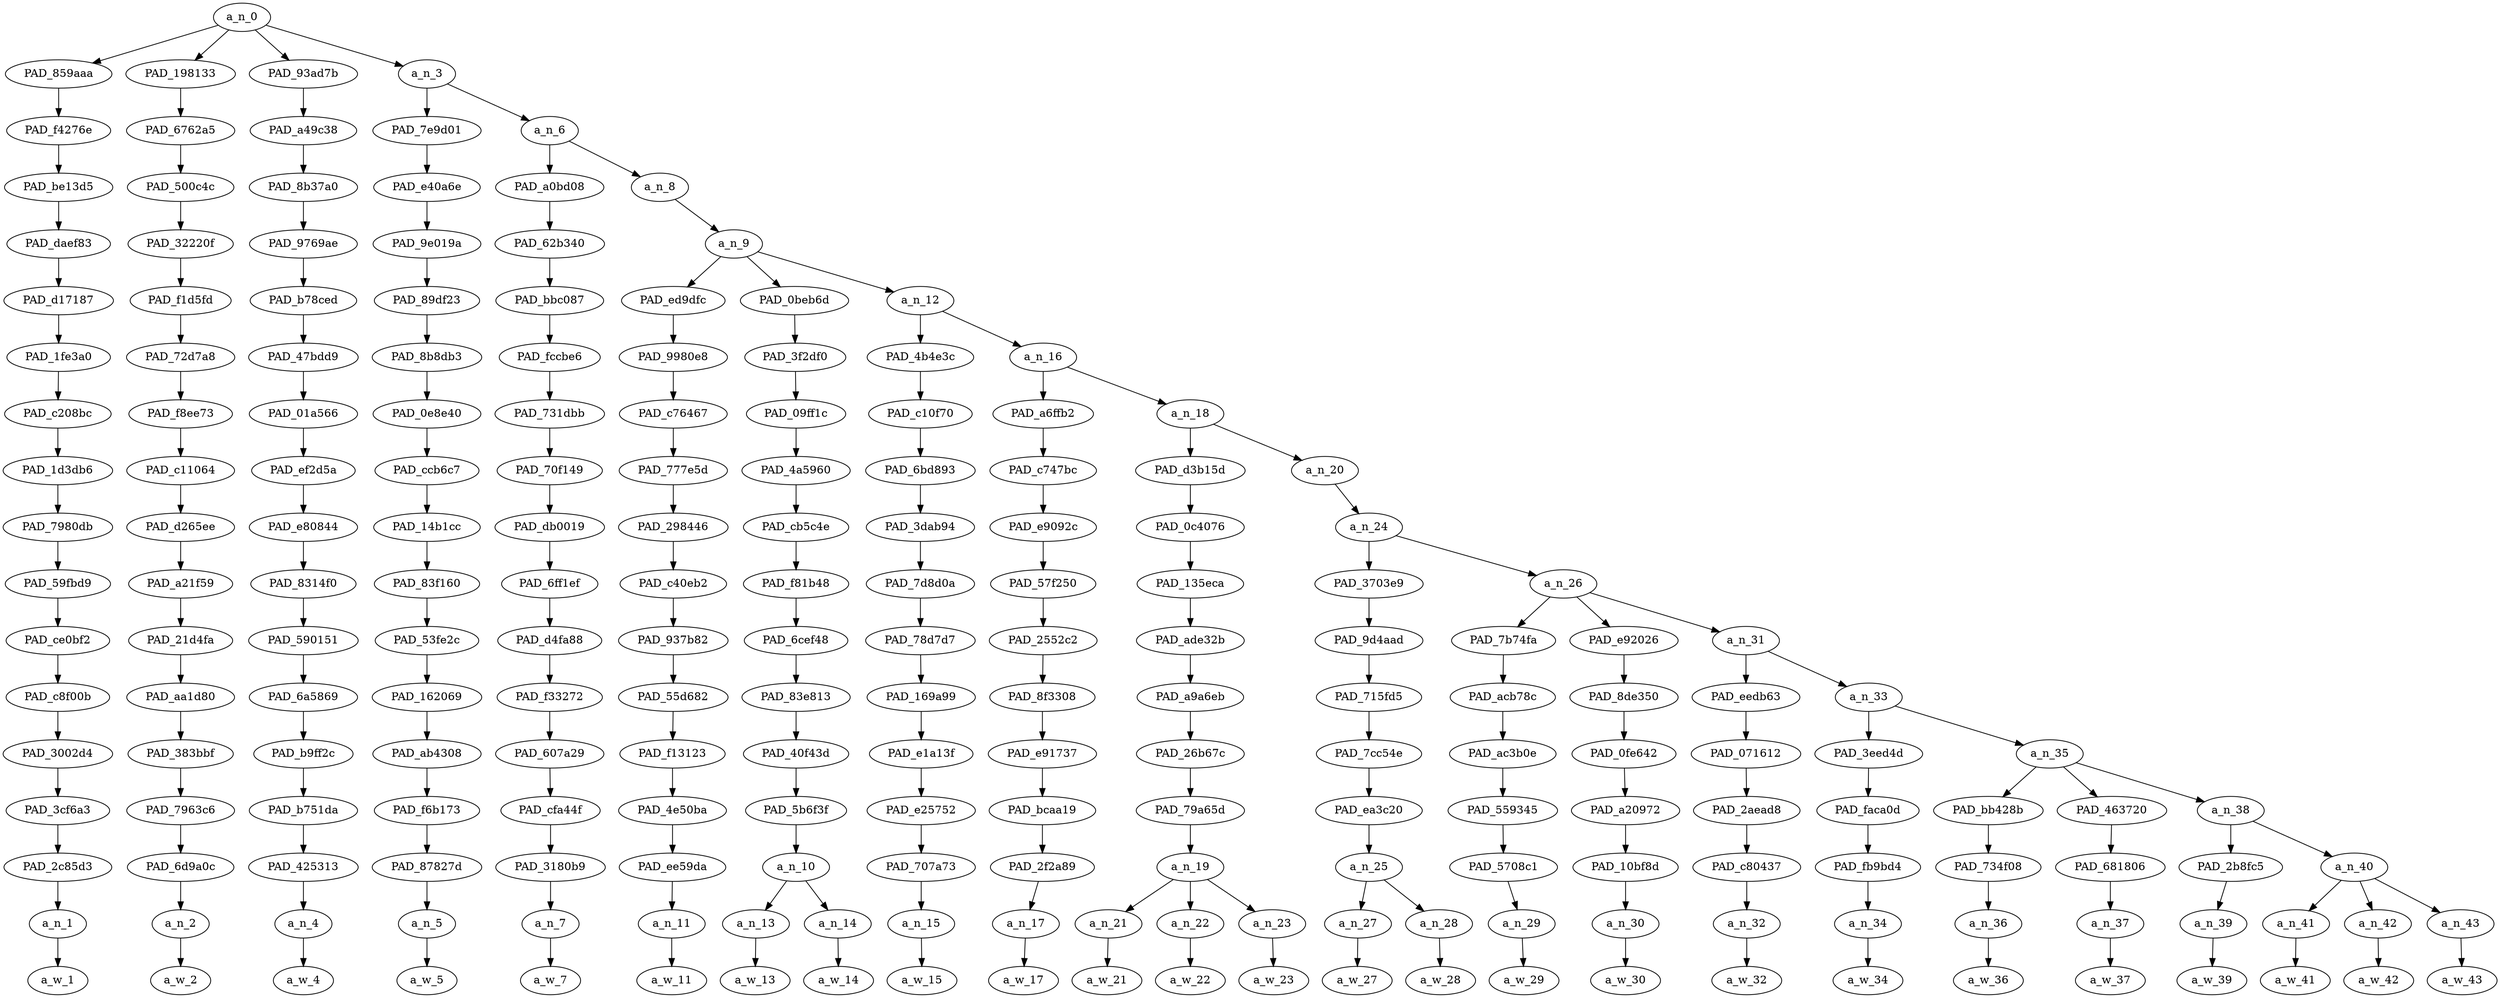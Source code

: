 strict digraph "" {
	a_n_0	[div_dir=1,
		index=0,
		level=17,
		pos="7.083152488425926,17!",
		text_span="[0, 1, 2, 3, 4, 5, 6, 7, 8, 9, 10, 11, 12, 13, 14, 15, 16, 17, 18, 19, 20, 21, 22, 23, 24]",
		value=1.00000001];
	PAD_859aaa	[div_dir=-1,
		index=0,
		level=16,
		pos="0.0,16!",
		text_span="[0]",
		value=0.03653503];
	a_n_0 -> PAD_859aaa;
	PAD_198133	[div_dir=1,
		index=1,
		level=16,
		pos="1.0,16!",
		text_span="[1]",
		value=0.02756953];
	a_n_0 -> PAD_198133;
	PAD_93ad7b	[div_dir=-1,
		index=3,
		level=16,
		pos="24.0,16!",
		text_span="[24]",
		value=0.02380197];
	a_n_0 -> PAD_93ad7b;
	a_n_3	[div_dir=1,
		index=2,
		level=16,
		pos="3.3326099537037033,16!",
		text_span="[2, 3, 4, 5, 6, 7, 8, 9, 10, 11, 12, 13, 14, 15, 16, 17, 18, 19, 20, 21, 22, 23]",
		value=0.91185292];
	a_n_0 -> a_n_3;
	PAD_f4276e	[div_dir=-1,
		index=0,
		level=15,
		pos="0.0,15!",
		text_span="[0]",
		value=0.03653503];
	PAD_859aaa -> PAD_f4276e;
	PAD_be13d5	[div_dir=-1,
		index=0,
		level=14,
		pos="0.0,14!",
		text_span="[0]",
		value=0.03653503];
	PAD_f4276e -> PAD_be13d5;
	PAD_daef83	[div_dir=-1,
		index=0,
		level=13,
		pos="0.0,13!",
		text_span="[0]",
		value=0.03653503];
	PAD_be13d5 -> PAD_daef83;
	PAD_d17187	[div_dir=-1,
		index=0,
		level=12,
		pos="0.0,12!",
		text_span="[0]",
		value=0.03653503];
	PAD_daef83 -> PAD_d17187;
	PAD_1fe3a0	[div_dir=-1,
		index=0,
		level=11,
		pos="0.0,11!",
		text_span="[0]",
		value=0.03653503];
	PAD_d17187 -> PAD_1fe3a0;
	PAD_c208bc	[div_dir=-1,
		index=0,
		level=10,
		pos="0.0,10!",
		text_span="[0]",
		value=0.03653503];
	PAD_1fe3a0 -> PAD_c208bc;
	PAD_1d3db6	[div_dir=-1,
		index=0,
		level=9,
		pos="0.0,9!",
		text_span="[0]",
		value=0.03653503];
	PAD_c208bc -> PAD_1d3db6;
	PAD_7980db	[div_dir=-1,
		index=0,
		level=8,
		pos="0.0,8!",
		text_span="[0]",
		value=0.03653503];
	PAD_1d3db6 -> PAD_7980db;
	PAD_59fbd9	[div_dir=-1,
		index=0,
		level=7,
		pos="0.0,7!",
		text_span="[0]",
		value=0.03653503];
	PAD_7980db -> PAD_59fbd9;
	PAD_ce0bf2	[div_dir=-1,
		index=0,
		level=6,
		pos="0.0,6!",
		text_span="[0]",
		value=0.03653503];
	PAD_59fbd9 -> PAD_ce0bf2;
	PAD_c8f00b	[div_dir=-1,
		index=0,
		level=5,
		pos="0.0,5!",
		text_span="[0]",
		value=0.03653503];
	PAD_ce0bf2 -> PAD_c8f00b;
	PAD_3002d4	[div_dir=-1,
		index=0,
		level=4,
		pos="0.0,4!",
		text_span="[0]",
		value=0.03653503];
	PAD_c8f00b -> PAD_3002d4;
	PAD_3cf6a3	[div_dir=-1,
		index=0,
		level=3,
		pos="0.0,3!",
		text_span="[0]",
		value=0.03653503];
	PAD_3002d4 -> PAD_3cf6a3;
	PAD_2c85d3	[div_dir=-1,
		index=0,
		level=2,
		pos="0.0,2!",
		text_span="[0]",
		value=0.03653503];
	PAD_3cf6a3 -> PAD_2c85d3;
	a_n_1	[div_dir=-1,
		index=0,
		level=1,
		pos="0.0,1!",
		text_span="[0]",
		value=0.03653503];
	PAD_2c85d3 -> a_n_1;
	a_w_1	[div_dir=0,
		index=0,
		level=0,
		pos="0,0!",
		text_span="[0]",
		value=bi];
	a_n_1 -> a_w_1;
	PAD_6762a5	[div_dir=1,
		index=1,
		level=15,
		pos="1.0,15!",
		text_span="[1]",
		value=0.02756953];
	PAD_198133 -> PAD_6762a5;
	PAD_500c4c	[div_dir=1,
		index=1,
		level=14,
		pos="1.0,14!",
		text_span="[1]",
		value=0.02756953];
	PAD_6762a5 -> PAD_500c4c;
	PAD_32220f	[div_dir=1,
		index=1,
		level=13,
		pos="1.0,13!",
		text_span="[1]",
		value=0.02756953];
	PAD_500c4c -> PAD_32220f;
	PAD_f1d5fd	[div_dir=1,
		index=1,
		level=12,
		pos="1.0,12!",
		text_span="[1]",
		value=0.02756953];
	PAD_32220f -> PAD_f1d5fd;
	PAD_72d7a8	[div_dir=1,
		index=1,
		level=11,
		pos="1.0,11!",
		text_span="[1]",
		value=0.02756953];
	PAD_f1d5fd -> PAD_72d7a8;
	PAD_f8ee73	[div_dir=1,
		index=1,
		level=10,
		pos="1.0,10!",
		text_span="[1]",
		value=0.02756953];
	PAD_72d7a8 -> PAD_f8ee73;
	PAD_c11064	[div_dir=1,
		index=1,
		level=9,
		pos="1.0,9!",
		text_span="[1]",
		value=0.02756953];
	PAD_f8ee73 -> PAD_c11064;
	PAD_d265ee	[div_dir=1,
		index=1,
		level=8,
		pos="1.0,8!",
		text_span="[1]",
		value=0.02756953];
	PAD_c11064 -> PAD_d265ee;
	PAD_a21f59	[div_dir=1,
		index=1,
		level=7,
		pos="1.0,7!",
		text_span="[1]",
		value=0.02756953];
	PAD_d265ee -> PAD_a21f59;
	PAD_21d4fa	[div_dir=1,
		index=1,
		level=6,
		pos="1.0,6!",
		text_span="[1]",
		value=0.02756953];
	PAD_a21f59 -> PAD_21d4fa;
	PAD_aa1d80	[div_dir=1,
		index=1,
		level=5,
		pos="1.0,5!",
		text_span="[1]",
		value=0.02756953];
	PAD_21d4fa -> PAD_aa1d80;
	PAD_383bbf	[div_dir=1,
		index=1,
		level=4,
		pos="1.0,4!",
		text_span="[1]",
		value=0.02756953];
	PAD_aa1d80 -> PAD_383bbf;
	PAD_7963c6	[div_dir=1,
		index=1,
		level=3,
		pos="1.0,3!",
		text_span="[1]",
		value=0.02756953];
	PAD_383bbf -> PAD_7963c6;
	PAD_6d9a0c	[div_dir=1,
		index=1,
		level=2,
		pos="1.0,2!",
		text_span="[1]",
		value=0.02756953];
	PAD_7963c6 -> PAD_6d9a0c;
	a_n_2	[div_dir=1,
		index=1,
		level=1,
		pos="1.0,1!",
		text_span="[1]",
		value=0.02756953];
	PAD_6d9a0c -> a_n_2;
	a_w_2	[div_dir=0,
		index=1,
		level=0,
		pos="1,0!",
		text_span="[1]",
		value=i];
	a_n_2 -> a_w_2;
	PAD_a49c38	[div_dir=-1,
		index=4,
		level=15,
		pos="24.0,15!",
		text_span="[24]",
		value=0.02380197];
	PAD_93ad7b -> PAD_a49c38;
	PAD_8b37a0	[div_dir=-1,
		index=5,
		level=14,
		pos="24.0,14!",
		text_span="[24]",
		value=0.02380197];
	PAD_a49c38 -> PAD_8b37a0;
	PAD_9769ae	[div_dir=-1,
		index=5,
		level=13,
		pos="24.0,13!",
		text_span="[24]",
		value=0.02380197];
	PAD_8b37a0 -> PAD_9769ae;
	PAD_b78ced	[div_dir=-1,
		index=7,
		level=12,
		pos="24.0,12!",
		text_span="[24]",
		value=0.02380197];
	PAD_9769ae -> PAD_b78ced;
	PAD_47bdd9	[div_dir=-1,
		index=8,
		level=11,
		pos="24.0,11!",
		text_span="[24]",
		value=0.02380197];
	PAD_b78ced -> PAD_47bdd9;
	PAD_01a566	[div_dir=-1,
		index=9,
		level=10,
		pos="24.0,10!",
		text_span="[24]",
		value=0.02380197];
	PAD_47bdd9 -> PAD_01a566;
	PAD_ef2d5a	[div_dir=-1,
		index=10,
		level=9,
		pos="24.0,9!",
		text_span="[24]",
		value=0.02380197];
	PAD_01a566 -> PAD_ef2d5a;
	PAD_e80844	[div_dir=-1,
		index=10,
		level=8,
		pos="24.0,8!",
		text_span="[24]",
		value=0.02380197];
	PAD_ef2d5a -> PAD_e80844;
	PAD_8314f0	[div_dir=-1,
		index=11,
		level=7,
		pos="24.0,7!",
		text_span="[24]",
		value=0.02380197];
	PAD_e80844 -> PAD_8314f0;
	PAD_590151	[div_dir=-1,
		index=13,
		level=6,
		pos="24.0,6!",
		text_span="[24]",
		value=0.02380197];
	PAD_8314f0 -> PAD_590151;
	PAD_6a5869	[div_dir=-1,
		index=14,
		level=5,
		pos="24.0,5!",
		text_span="[24]",
		value=0.02380197];
	PAD_590151 -> PAD_6a5869;
	PAD_b9ff2c	[div_dir=-1,
		index=15,
		level=4,
		pos="24.0,4!",
		text_span="[24]",
		value=0.02380197];
	PAD_6a5869 -> PAD_b9ff2c;
	PAD_b751da	[div_dir=-1,
		index=17,
		level=3,
		pos="24.0,3!",
		text_span="[24]",
		value=0.02380197];
	PAD_b9ff2c -> PAD_b751da;
	PAD_425313	[div_dir=-1,
		index=18,
		level=2,
		pos="24.0,2!",
		text_span="[24]",
		value=0.02380197];
	PAD_b751da -> PAD_425313;
	a_n_4	[div_dir=-1,
		index=24,
		level=1,
		pos="24.0,1!",
		text_span="[24]",
		value=0.02380197];
	PAD_425313 -> a_n_4;
	a_w_4	[div_dir=0,
		index=24,
		level=0,
		pos="24,0!",
		text_span="[24]",
		value=🤣2];
	a_n_4 -> a_w_4;
	PAD_7e9d01	[div_dir=-1,
		index=2,
		level=15,
		pos="2.0,15!",
		text_span="[2]",
		value=0.03055027];
	a_n_3 -> PAD_7e9d01;
	a_n_6	[div_dir=1,
		index=3,
		level=15,
		pos="4.6652199074074066,15!",
		text_span="[3, 4, 5, 6, 7, 8, 9, 10, 11, 12, 13, 14, 15, 16, 17, 18, 19, 20, 21, 22, 23]",
		value=0.88104903];
	a_n_3 -> a_n_6;
	PAD_e40a6e	[div_dir=-1,
		index=2,
		level=14,
		pos="2.0,14!",
		text_span="[2]",
		value=0.03055027];
	PAD_7e9d01 -> PAD_e40a6e;
	PAD_9e019a	[div_dir=-1,
		index=2,
		level=13,
		pos="2.0,13!",
		text_span="[2]",
		value=0.03055027];
	PAD_e40a6e -> PAD_9e019a;
	PAD_89df23	[div_dir=-1,
		index=2,
		level=12,
		pos="2.0,12!",
		text_span="[2]",
		value=0.03055027];
	PAD_9e019a -> PAD_89df23;
	PAD_8b8db3	[div_dir=-1,
		index=2,
		level=11,
		pos="2.0,11!",
		text_span="[2]",
		value=0.03055027];
	PAD_89df23 -> PAD_8b8db3;
	PAD_0e8e40	[div_dir=-1,
		index=2,
		level=10,
		pos="2.0,10!",
		text_span="[2]",
		value=0.03055027];
	PAD_8b8db3 -> PAD_0e8e40;
	PAD_ccb6c7	[div_dir=-1,
		index=2,
		level=9,
		pos="2.0,9!",
		text_span="[2]",
		value=0.03055027];
	PAD_0e8e40 -> PAD_ccb6c7;
	PAD_14b1cc	[div_dir=-1,
		index=2,
		level=8,
		pos="2.0,8!",
		text_span="[2]",
		value=0.03055027];
	PAD_ccb6c7 -> PAD_14b1cc;
	PAD_83f160	[div_dir=-1,
		index=2,
		level=7,
		pos="2.0,7!",
		text_span="[2]",
		value=0.03055027];
	PAD_14b1cc -> PAD_83f160;
	PAD_53fe2c	[div_dir=-1,
		index=2,
		level=6,
		pos="2.0,6!",
		text_span="[2]",
		value=0.03055027];
	PAD_83f160 -> PAD_53fe2c;
	PAD_162069	[div_dir=-1,
		index=2,
		level=5,
		pos="2.0,5!",
		text_span="[2]",
		value=0.03055027];
	PAD_53fe2c -> PAD_162069;
	PAD_ab4308	[div_dir=-1,
		index=2,
		level=4,
		pos="2.0,4!",
		text_span="[2]",
		value=0.03055027];
	PAD_162069 -> PAD_ab4308;
	PAD_f6b173	[div_dir=-1,
		index=2,
		level=3,
		pos="2.0,3!",
		text_span="[2]",
		value=0.03055027];
	PAD_ab4308 -> PAD_f6b173;
	PAD_87827d	[div_dir=-1,
		index=2,
		level=2,
		pos="2.0,2!",
		text_span="[2]",
		value=0.03055027];
	PAD_f6b173 -> PAD_87827d;
	a_n_5	[div_dir=-1,
		index=2,
		level=1,
		pos="2.0,1!",
		text_span="[2]",
		value=0.03055027];
	PAD_87827d -> a_n_5;
	a_w_5	[div_dir=0,
		index=2,
		level=0,
		pos="2,0!",
		text_span="[2]",
		value=am];
	a_n_5 -> a_w_5;
	PAD_a0bd08	[div_dir=1,
		index=3,
		level=14,
		pos="3.0,14!",
		text_span="[3]",
		value=0.06649402];
	a_n_6 -> PAD_a0bd08;
	a_n_8	[div_dir=1,
		index=4,
		level=14,
		pos="6.330439814814814,14!",
		text_span="[4, 5, 6, 7, 8, 9, 10, 11, 12, 13, 14, 15, 16, 17, 18, 19, 20, 21, 22, 23]",
		value=0.81427231];
	a_n_6 -> a_n_8;
	PAD_62b340	[div_dir=1,
		index=3,
		level=13,
		pos="3.0,13!",
		text_span="[3]",
		value=0.06649402];
	PAD_a0bd08 -> PAD_62b340;
	PAD_bbc087	[div_dir=1,
		index=3,
		level=12,
		pos="3.0,12!",
		text_span="[3]",
		value=0.06649402];
	PAD_62b340 -> PAD_bbc087;
	PAD_fccbe6	[div_dir=1,
		index=3,
		level=11,
		pos="3.0,11!",
		text_span="[3]",
		value=0.06649402];
	PAD_bbc087 -> PAD_fccbe6;
	PAD_731dbb	[div_dir=1,
		index=3,
		level=10,
		pos="3.0,10!",
		text_span="[3]",
		value=0.06649402];
	PAD_fccbe6 -> PAD_731dbb;
	PAD_70f149	[div_dir=1,
		index=3,
		level=9,
		pos="3.0,9!",
		text_span="[3]",
		value=0.06649402];
	PAD_731dbb -> PAD_70f149;
	PAD_db0019	[div_dir=1,
		index=3,
		level=8,
		pos="3.0,8!",
		text_span="[3]",
		value=0.06649402];
	PAD_70f149 -> PAD_db0019;
	PAD_6ff1ef	[div_dir=1,
		index=3,
		level=7,
		pos="3.0,7!",
		text_span="[3]",
		value=0.06649402];
	PAD_db0019 -> PAD_6ff1ef;
	PAD_d4fa88	[div_dir=1,
		index=3,
		level=6,
		pos="3.0,6!",
		text_span="[3]",
		value=0.06649402];
	PAD_6ff1ef -> PAD_d4fa88;
	PAD_f33272	[div_dir=1,
		index=3,
		level=5,
		pos="3.0,5!",
		text_span="[3]",
		value=0.06649402];
	PAD_d4fa88 -> PAD_f33272;
	PAD_607a29	[div_dir=1,
		index=3,
		level=4,
		pos="3.0,4!",
		text_span="[3]",
		value=0.06649402];
	PAD_f33272 -> PAD_607a29;
	PAD_cfa44f	[div_dir=1,
		index=3,
		level=3,
		pos="3.0,3!",
		text_span="[3]",
		value=0.06649402];
	PAD_607a29 -> PAD_cfa44f;
	PAD_3180b9	[div_dir=1,
		index=3,
		level=2,
		pos="3.0,2!",
		text_span="[3]",
		value=0.06649402];
	PAD_cfa44f -> PAD_3180b9;
	a_n_7	[div_dir=1,
		index=3,
		level=1,
		pos="3.0,1!",
		text_span="[3]",
		value=0.06649402];
	PAD_3180b9 -> a_n_7;
	a_w_7	[div_dir=0,
		index=3,
		level=0,
		pos="3,0!",
		text_span="[3]",
		value=ded];
	a_n_7 -> a_w_7;
	a_n_9	[div_dir=1,
		index=4,
		level=13,
		pos="6.330439814814814,13!",
		text_span="[4, 5, 6, 7, 8, 9, 10, 11, 12, 13, 14, 15, 16, 17, 18, 19, 20, 21, 22, 23]",
		value=0.81398980];
	a_n_8 -> a_n_9;
	PAD_ed9dfc	[div_dir=1,
		index=5,
		level=12,
		pos="6.0,12!",
		text_span="[6]",
		value=0.03794441];
	a_n_9 -> PAD_ed9dfc;
	PAD_0beb6d	[div_dir=1,
		index=4,
		level=12,
		pos="4.5,12!",
		text_span="[4, 5]",
		value=0.26055640];
	a_n_9 -> PAD_0beb6d;
	a_n_12	[div_dir=1,
		index=6,
		level=12,
		pos="8.491319444444445,12!",
		text_span="[7, 8, 9, 10, 11, 12, 13, 14, 15, 16, 17, 18, 19, 20, 21, 22, 23]",
		value=0.51520648];
	a_n_9 -> a_n_12;
	PAD_9980e8	[div_dir=1,
		index=5,
		level=11,
		pos="6.0,11!",
		text_span="[6]",
		value=0.03794441];
	PAD_ed9dfc -> PAD_9980e8;
	PAD_c76467	[div_dir=1,
		index=5,
		level=10,
		pos="6.0,10!",
		text_span="[6]",
		value=0.03794441];
	PAD_9980e8 -> PAD_c76467;
	PAD_777e5d	[div_dir=1,
		index=5,
		level=9,
		pos="6.0,9!",
		text_span="[6]",
		value=0.03794441];
	PAD_c76467 -> PAD_777e5d;
	PAD_298446	[div_dir=1,
		index=5,
		level=8,
		pos="6.0,8!",
		text_span="[6]",
		value=0.03794441];
	PAD_777e5d -> PAD_298446;
	PAD_c40eb2	[div_dir=1,
		index=5,
		level=7,
		pos="6.0,7!",
		text_span="[6]",
		value=0.03794441];
	PAD_298446 -> PAD_c40eb2;
	PAD_937b82	[div_dir=1,
		index=5,
		level=6,
		pos="6.0,6!",
		text_span="[6]",
		value=0.03794441];
	PAD_c40eb2 -> PAD_937b82;
	PAD_55d682	[div_dir=1,
		index=5,
		level=5,
		pos="6.0,5!",
		text_span="[6]",
		value=0.03794441];
	PAD_937b82 -> PAD_55d682;
	PAD_f13123	[div_dir=1,
		index=5,
		level=4,
		pos="6.0,4!",
		text_span="[6]",
		value=0.03794441];
	PAD_55d682 -> PAD_f13123;
	PAD_4e50ba	[div_dir=1,
		index=5,
		level=3,
		pos="6.0,3!",
		text_span="[6]",
		value=0.03794441];
	PAD_f13123 -> PAD_4e50ba;
	PAD_ee59da	[div_dir=1,
		index=5,
		level=2,
		pos="6.0,2!",
		text_span="[6]",
		value=0.03794441];
	PAD_4e50ba -> PAD_ee59da;
	a_n_11	[div_dir=1,
		index=6,
		level=1,
		pos="6.0,1!",
		text_span="[6]",
		value=0.03794441];
	PAD_ee59da -> a_n_11;
	a_w_11	[div_dir=0,
		index=6,
		level=0,
		pos="6,0!",
		text_span="[6]",
		value=almost];
	a_n_11 -> a_w_11;
	PAD_3f2df0	[div_dir=1,
		index=4,
		level=11,
		pos="4.5,11!",
		text_span="[4, 5]",
		value=0.26055640];
	PAD_0beb6d -> PAD_3f2df0;
	PAD_09ff1c	[div_dir=1,
		index=4,
		level=10,
		pos="4.5,10!",
		text_span="[4, 5]",
		value=0.26055640];
	PAD_3f2df0 -> PAD_09ff1c;
	PAD_4a5960	[div_dir=1,
		index=4,
		level=9,
		pos="4.5,9!",
		text_span="[4, 5]",
		value=0.26055640];
	PAD_09ff1c -> PAD_4a5960;
	PAD_cb5c4e	[div_dir=1,
		index=4,
		level=8,
		pos="4.5,8!",
		text_span="[4, 5]",
		value=0.26055640];
	PAD_4a5960 -> PAD_cb5c4e;
	PAD_f81b48	[div_dir=1,
		index=4,
		level=7,
		pos="4.5,7!",
		text_span="[4, 5]",
		value=0.26055640];
	PAD_cb5c4e -> PAD_f81b48;
	PAD_6cef48	[div_dir=1,
		index=4,
		level=6,
		pos="4.5,6!",
		text_span="[4, 5]",
		value=0.26055640];
	PAD_f81b48 -> PAD_6cef48;
	PAD_83e813	[div_dir=1,
		index=4,
		level=5,
		pos="4.5,5!",
		text_span="[4, 5]",
		value=0.26055640];
	PAD_6cef48 -> PAD_83e813;
	PAD_40f43d	[div_dir=1,
		index=4,
		level=4,
		pos="4.5,4!",
		text_span="[4, 5]",
		value=0.26055640];
	PAD_83e813 -> PAD_40f43d;
	PAD_5b6f3f	[div_dir=1,
		index=4,
		level=3,
		pos="4.5,3!",
		text_span="[4, 5]",
		value=0.26055640];
	PAD_40f43d -> PAD_5b6f3f;
	a_n_10	[div_dir=1,
		index=4,
		level=2,
		pos="4.5,2!",
		text_span="[4, 5]",
		value=0.26055640];
	PAD_5b6f3f -> a_n_10;
	a_n_13	[div_dir=-1,
		index=4,
		level=1,
		pos="4.0,1!",
		text_span="[4]",
		value=0.04475085];
	a_n_10 -> a_n_13;
	a_n_14	[div_dir=1,
		index=5,
		level=1,
		pos="5.0,1!",
		text_span="[5]",
		value=0.21579264];
	a_n_10 -> a_n_14;
	a_w_13	[div_dir=0,
		index=4,
		level=0,
		pos="4,0!",
		text_span="[4]",
		value=this];
	a_n_13 -> a_w_13;
	a_w_14	[div_dir=0,
		index=5,
		level=0,
		pos="5,0!",
		text_span="[5]",
		value=nigga];
	a_n_14 -> a_w_14;
	PAD_4b4e3c	[div_dir=1,
		index=6,
		level=11,
		pos="7.0,11!",
		text_span="[7]",
		value=0.03041026];
	a_n_12 -> PAD_4b4e3c;
	a_n_16	[div_dir=1,
		index=7,
		level=11,
		pos="9.98263888888889,11!",
		text_span="[8, 9, 10, 11, 12, 13, 14, 15, 16, 17, 18, 19, 20, 21, 22, 23]",
		value=0.48452868];
	a_n_12 -> a_n_16;
	PAD_c10f70	[div_dir=1,
		index=6,
		level=10,
		pos="7.0,10!",
		text_span="[7]",
		value=0.03041026];
	PAD_4b4e3c -> PAD_c10f70;
	PAD_6bd893	[div_dir=1,
		index=6,
		level=9,
		pos="7.0,9!",
		text_span="[7]",
		value=0.03041026];
	PAD_c10f70 -> PAD_6bd893;
	PAD_3dab94	[div_dir=1,
		index=6,
		level=8,
		pos="7.0,8!",
		text_span="[7]",
		value=0.03041026];
	PAD_6bd893 -> PAD_3dab94;
	PAD_7d8d0a	[div_dir=1,
		index=6,
		level=7,
		pos="7.0,7!",
		text_span="[7]",
		value=0.03041026];
	PAD_3dab94 -> PAD_7d8d0a;
	PAD_78d7d7	[div_dir=1,
		index=6,
		level=6,
		pos="7.0,6!",
		text_span="[7]",
		value=0.03041026];
	PAD_7d8d0a -> PAD_78d7d7;
	PAD_169a99	[div_dir=1,
		index=6,
		level=5,
		pos="7.0,5!",
		text_span="[7]",
		value=0.03041026];
	PAD_78d7d7 -> PAD_169a99;
	PAD_e1a13f	[div_dir=1,
		index=6,
		level=4,
		pos="7.0,4!",
		text_span="[7]",
		value=0.03041026];
	PAD_169a99 -> PAD_e1a13f;
	PAD_e25752	[div_dir=1,
		index=6,
		level=3,
		pos="7.0,3!",
		text_span="[7]",
		value=0.03041026];
	PAD_e1a13f -> PAD_e25752;
	PAD_707a73	[div_dir=1,
		index=6,
		level=2,
		pos="7.0,2!",
		text_span="[7]",
		value=0.03041026];
	PAD_e25752 -> PAD_707a73;
	a_n_15	[div_dir=1,
		index=7,
		level=1,
		pos="7.0,1!",
		text_span="[7]",
		value=0.03041026];
	PAD_707a73 -> a_n_15;
	a_w_15	[div_dir=0,
		index=7,
		level=0,
		pos="7,0!",
		text_span="[7]",
		value=crashed];
	a_n_15 -> a_w_15;
	PAD_a6ffb2	[div_dir=1,
		index=7,
		level=10,
		pos="8.0,10!",
		text_span="[8]",
		value=0.02068701];
	a_n_16 -> PAD_a6ffb2;
	a_n_18	[div_dir=1,
		index=8,
		level=10,
		pos="11.965277777777777,10!",
		text_span="[9, 10, 11, 12, 13, 14, 15, 16, 17, 18, 19, 20, 21, 22, 23]",
		value=0.46358253];
	a_n_16 -> a_n_18;
	PAD_c747bc	[div_dir=1,
		index=7,
		level=9,
		pos="8.0,9!",
		text_span="[8]",
		value=0.02068701];
	PAD_a6ffb2 -> PAD_c747bc;
	PAD_e9092c	[div_dir=1,
		index=7,
		level=8,
		pos="8.0,8!",
		text_span="[8]",
		value=0.02068701];
	PAD_c747bc -> PAD_e9092c;
	PAD_57f250	[div_dir=1,
		index=7,
		level=7,
		pos="8.0,7!",
		text_span="[8]",
		value=0.02068701];
	PAD_e9092c -> PAD_57f250;
	PAD_2552c2	[div_dir=1,
		index=7,
		level=6,
		pos="8.0,6!",
		text_span="[8]",
		value=0.02068701];
	PAD_57f250 -> PAD_2552c2;
	PAD_8f3308	[div_dir=1,
		index=7,
		level=5,
		pos="8.0,5!",
		text_span="[8]",
		value=0.02068701];
	PAD_2552c2 -> PAD_8f3308;
	PAD_e91737	[div_dir=1,
		index=7,
		level=4,
		pos="8.0,4!",
		text_span="[8]",
		value=0.02068701];
	PAD_8f3308 -> PAD_e91737;
	PAD_bcaa19	[div_dir=1,
		index=7,
		level=3,
		pos="8.0,3!",
		text_span="[8]",
		value=0.02068701];
	PAD_e91737 -> PAD_bcaa19;
	PAD_2f2a89	[div_dir=1,
		index=7,
		level=2,
		pos="8.0,2!",
		text_span="[8]",
		value=0.02068701];
	PAD_bcaa19 -> PAD_2f2a89;
	a_n_17	[div_dir=1,
		index=8,
		level=1,
		pos="8.0,1!",
		text_span="[8]",
		value=0.02068701];
	PAD_2f2a89 -> a_n_17;
	a_w_17	[div_dir=0,
		index=8,
		level=0,
		pos="8,0!",
		text_span="[8]",
		value=into];
	a_n_17 -> a_w_17;
	PAD_d3b15d	[div_dir=1,
		index=8,
		level=9,
		pos="10.0,9!",
		text_span="[9, 10, 11]",
		value=0.09151459];
	a_n_18 -> PAD_d3b15d;
	a_n_20	[div_dir=1,
		index=9,
		level=9,
		pos="13.930555555555554,9!",
		text_span="[12, 13, 14, 15, 16, 17, 18, 19, 20, 21, 22, 23]",
		value=0.37184900];
	a_n_18 -> a_n_20;
	PAD_0c4076	[div_dir=1,
		index=8,
		level=8,
		pos="10.0,8!",
		text_span="[9, 10, 11]",
		value=0.09151459];
	PAD_d3b15d -> PAD_0c4076;
	PAD_135eca	[div_dir=1,
		index=8,
		level=7,
		pos="10.0,7!",
		text_span="[9, 10, 11]",
		value=0.09151459];
	PAD_0c4076 -> PAD_135eca;
	PAD_ade32b	[div_dir=1,
		index=8,
		level=6,
		pos="10.0,6!",
		text_span="[9, 10, 11]",
		value=0.09151459];
	PAD_135eca -> PAD_ade32b;
	PAD_a9a6eb	[div_dir=1,
		index=8,
		level=5,
		pos="10.0,5!",
		text_span="[9, 10, 11]",
		value=0.09151459];
	PAD_ade32b -> PAD_a9a6eb;
	PAD_26b67c	[div_dir=1,
		index=8,
		level=4,
		pos="10.0,4!",
		text_span="[9, 10, 11]",
		value=0.09151459];
	PAD_a9a6eb -> PAD_26b67c;
	PAD_79a65d	[div_dir=1,
		index=8,
		level=3,
		pos="10.0,3!",
		text_span="[9, 10, 11]",
		value=0.09151459];
	PAD_26b67c -> PAD_79a65d;
	a_n_19	[div_dir=1,
		index=8,
		level=2,
		pos="10.0,2!",
		text_span="[9, 10, 11]",
		value=0.09151459];
	PAD_79a65d -> a_n_19;
	a_n_21	[div_dir=1,
		index=9,
		level=1,
		pos="9.0,1!",
		text_span="[9]",
		value=0.02083828];
	a_n_19 -> a_n_21;
	a_n_22	[div_dir=-1,
		index=10,
		level=1,
		pos="10.0,1!",
		text_span="[10]",
		value=0.03883329];
	a_n_19 -> a_n_22;
	a_n_23	[div_dir=1,
		index=11,
		level=1,
		pos="11.0,1!",
		text_span="[11]",
		value=0.03169171];
	a_n_19 -> a_n_23;
	a_w_21	[div_dir=0,
		index=9,
		level=0,
		pos="9,0!",
		text_span="[9]",
		value=a];
	a_n_21 -> a_w_21;
	a_w_22	[div_dir=0,
		index=10,
		level=0,
		pos="10,0!",
		text_span="[10]",
		value=cop];
	a_n_22 -> a_w_22;
	a_w_23	[div_dir=0,
		index=11,
		level=0,
		pos="11,0!",
		text_span="[11]",
		value=car];
	a_n_23 -> a_w_23;
	a_n_24	[div_dir=1,
		index=9,
		level=8,
		pos="13.930555555555554,8!",
		text_span="[12, 13, 14, 15, 16, 17, 18, 19, 20, 21, 22, 23]",
		value=0.37168205];
	a_n_20 -> a_n_24;
	PAD_3703e9	[div_dir=-1,
		index=9,
		level=7,
		pos="12.5,7!",
		text_span="[12, 13]",
		value=0.05901709];
	a_n_24 -> PAD_3703e9;
	a_n_26	[div_dir=1,
		index=10,
		level=7,
		pos="15.361111111111109,7!",
		text_span="[14, 15, 16, 17, 18, 19, 20, 21, 22, 23]",
		value=0.31249799];
	a_n_24 -> a_n_26;
	PAD_9d4aad	[div_dir=-1,
		index=9,
		level=6,
		pos="12.5,6!",
		text_span="[12, 13]",
		value=0.05901709];
	PAD_3703e9 -> PAD_9d4aad;
	PAD_715fd5	[div_dir=-1,
		index=9,
		level=5,
		pos="12.5,5!",
		text_span="[12, 13]",
		value=0.05901709];
	PAD_9d4aad -> PAD_715fd5;
	PAD_7cc54e	[div_dir=-1,
		index=9,
		level=4,
		pos="12.5,4!",
		text_span="[12, 13]",
		value=0.05901709];
	PAD_715fd5 -> PAD_7cc54e;
	PAD_ea3c20	[div_dir=-1,
		index=9,
		level=3,
		pos="12.5,3!",
		text_span="[12, 13]",
		value=0.05901709];
	PAD_7cc54e -> PAD_ea3c20;
	a_n_25	[div_dir=-1,
		index=9,
		level=2,
		pos="12.5,2!",
		text_span="[12, 13]",
		value=0.05901709];
	PAD_ea3c20 -> a_n_25;
	a_n_27	[div_dir=1,
		index=12,
		level=1,
		pos="12.0,1!",
		text_span="[12]",
		value=0.02323834];
	a_n_25 -> a_n_27;
	a_n_28	[div_dir=-1,
		index=13,
		level=1,
		pos="13.0,1!",
		text_span="[13]",
		value=0.03576875];
	a_n_25 -> a_n_28;
	a_w_27	[div_dir=0,
		index=12,
		level=0,
		pos="12,0!",
		text_span="[12]",
		value=that];
	a_n_27 -> a_w_27;
	a_w_28	[div_dir=0,
		index=13,
		level=0,
		pos="13,0!",
		text_span="[13]",
		value=cop1];
	a_n_28 -> a_w_28;
	PAD_7b74fa	[div_dir=1,
		index=10,
		level=6,
		pos="14.0,6!",
		text_span="[14]",
		value=0.02042511];
	a_n_26 -> PAD_7b74fa;
	PAD_e92026	[div_dir=1,
		index=11,
		level=6,
		pos="15.0,6!",
		text_span="[15]",
		value=0.03075075];
	a_n_26 -> PAD_e92026;
	a_n_31	[div_dir=1,
		index=12,
		level=6,
		pos="17.083333333333332,6!",
		text_span="[16, 17, 18, 19, 20, 21, 22, 23]",
		value=0.26113087];
	a_n_26 -> a_n_31;
	PAD_acb78c	[div_dir=1,
		index=10,
		level=5,
		pos="14.0,5!",
		text_span="[14]",
		value=0.02042511];
	PAD_7b74fa -> PAD_acb78c;
	PAD_ac3b0e	[div_dir=1,
		index=10,
		level=4,
		pos="14.0,4!",
		text_span="[14]",
		value=0.02042511];
	PAD_acb78c -> PAD_ac3b0e;
	PAD_559345	[div_dir=1,
		index=10,
		level=3,
		pos="14.0,3!",
		text_span="[14]",
		value=0.02042511];
	PAD_ac3b0e -> PAD_559345;
	PAD_5708c1	[div_dir=1,
		index=10,
		level=2,
		pos="14.0,2!",
		text_span="[14]",
		value=0.02042511];
	PAD_559345 -> PAD_5708c1;
	a_n_29	[div_dir=1,
		index=14,
		level=1,
		pos="14.0,1!",
		text_span="[14]",
		value=0.02042511];
	PAD_5708c1 -> a_n_29;
	a_w_29	[div_dir=0,
		index=14,
		level=0,
		pos="14,0!",
		text_span="[14]",
		value=was];
	a_n_29 -> a_w_29;
	PAD_8de350	[div_dir=1,
		index=11,
		level=5,
		pos="15.0,5!",
		text_span="[15]",
		value=0.03075075];
	PAD_e92026 -> PAD_8de350;
	PAD_0fe642	[div_dir=1,
		index=11,
		level=4,
		pos="15.0,4!",
		text_span="[15]",
		value=0.03075075];
	PAD_8de350 -> PAD_0fe642;
	PAD_a20972	[div_dir=1,
		index=11,
		level=3,
		pos="15.0,3!",
		text_span="[15]",
		value=0.03075075];
	PAD_0fe642 -> PAD_a20972;
	PAD_10bf8d	[div_dir=1,
		index=11,
		level=2,
		pos="15.0,2!",
		text_span="[15]",
		value=0.03075075];
	PAD_a20972 -> PAD_10bf8d;
	a_n_30	[div_dir=1,
		index=15,
		level=1,
		pos="15.0,1!",
		text_span="[15]",
		value=0.03075075];
	PAD_10bf8d -> a_n_30;
	a_w_30	[div_dir=0,
		index=15,
		level=0,
		pos="15,0!",
		text_span="[15]",
		value=mad];
	a_n_30 -> a_w_30;
	PAD_eedb63	[div_dir=1,
		index=12,
		level=5,
		pos="16.0,5!",
		text_span="[16]",
		value=0.02854630];
	a_n_31 -> PAD_eedb63;
	a_n_33	[div_dir=-1,
		index=13,
		level=5,
		pos="18.166666666666664,5!",
		text_span="[17, 18, 19, 20, 21, 22, 23]",
		value=0.23248195];
	a_n_31 -> a_n_33;
	PAD_071612	[div_dir=1,
		index=12,
		level=4,
		pos="16.0,4!",
		text_span="[16]",
		value=0.02854630];
	PAD_eedb63 -> PAD_071612;
	PAD_2aead8	[div_dir=1,
		index=12,
		level=3,
		pos="16.0,3!",
		text_span="[16]",
		value=0.02854630];
	PAD_071612 -> PAD_2aead8;
	PAD_c80437	[div_dir=1,
		index=12,
		level=2,
		pos="16.0,2!",
		text_span="[16]",
		value=0.02854630];
	PAD_2aead8 -> PAD_c80437;
	a_n_32	[div_dir=1,
		index=16,
		level=1,
		pos="16.0,1!",
		text_span="[16]",
		value=0.02854630];
	PAD_c80437 -> a_n_32;
	a_w_32	[div_dir=0,
		index=16,
		level=0,
		pos="16,0!",
		text_span="[16]",
		value=as];
	a_n_32 -> a_w_32;
	PAD_3eed4d	[div_dir=-1,
		index=13,
		level=4,
		pos="17.0,4!",
		text_span="[17]",
		value=0.08748126];
	a_n_33 -> PAD_3eed4d;
	a_n_35	[div_dir=1,
		index=14,
		level=4,
		pos="19.333333333333332,4!",
		text_span="[18, 19, 20, 21, 22, 23]",
		value=0.14499974];
	a_n_33 -> a_n_35;
	PAD_faca0d	[div_dir=-1,
		index=13,
		level=3,
		pos="17.0,3!",
		text_span="[17]",
		value=0.08748126];
	PAD_3eed4d -> PAD_faca0d;
	PAD_fb9bd4	[div_dir=-1,
		index=13,
		level=2,
		pos="17.0,2!",
		text_span="[17]",
		value=0.08748126];
	PAD_faca0d -> PAD_fb9bd4;
	a_n_34	[div_dir=-1,
		index=17,
		level=1,
		pos="17.0,1!",
		text_span="[17]",
		value=0.08748126];
	PAD_fb9bd4 -> a_n_34;
	a_w_34	[div_dir=0,
		index=17,
		level=0,
		pos="17,0!",
		text_span="[17]",
		value=hell];
	a_n_34 -> a_w_34;
	PAD_bb428b	[div_dir=1,
		index=14,
		level=3,
		pos="18.0,3!",
		text_span="[18]",
		value=0.03203750];
	a_n_35 -> PAD_bb428b;
	PAD_463720	[div_dir=1,
		index=15,
		level=3,
		pos="19.0,3!",
		text_span="[19]",
		value=0.02271010];
	a_n_35 -> PAD_463720;
	a_n_38	[div_dir=1,
		index=16,
		level=3,
		pos="21.0,3!",
		text_span="[20, 21, 22, 23]",
		value=0.08996377];
	a_n_35 -> a_n_38;
	PAD_734f08	[div_dir=1,
		index=14,
		level=2,
		pos="18.0,2!",
		text_span="[18]",
		value=0.03203750];
	PAD_bb428b -> PAD_734f08;
	a_n_36	[div_dir=1,
		index=18,
		level=1,
		pos="18.0,1!",
		text_span="[18]",
		value=0.03203750];
	PAD_734f08 -> a_n_36;
	a_w_36	[div_dir=0,
		index=18,
		level=0,
		pos="18,0!",
		text_span="[18]",
		value=pulled];
	a_n_36 -> a_w_36;
	PAD_681806	[div_dir=1,
		index=15,
		level=2,
		pos="19.0,2!",
		text_span="[19]",
		value=0.02271010];
	PAD_463720 -> PAD_681806;
	a_n_37	[div_dir=1,
		index=19,
		level=1,
		pos="19.0,1!",
		text_span="[19]",
		value=0.02271010];
	PAD_681806 -> a_n_37;
	a_w_37	[div_dir=0,
		index=19,
		level=0,
		pos="19,0!",
		text_span="[19]",
		value=him];
	a_n_37 -> a_w_37;
	PAD_2b8fc5	[div_dir=1,
		index=16,
		level=2,
		pos="20.0,2!",
		text_span="[20]",
		value=0.02046871];
	a_n_38 -> PAD_2b8fc5;
	a_n_40	[div_dir=1,
		index=17,
		level=2,
		pos="22.0,2!",
		text_span="[21, 22, 23]",
		value=0.06933175];
	a_n_38 -> a_n_40;
	a_n_39	[div_dir=1,
		index=20,
		level=1,
		pos="20.0,1!",
		text_span="[20]",
		value=0.02046871];
	PAD_2b8fc5 -> a_n_39;
	a_w_39	[div_dir=0,
		index=20,
		level=0,
		pos="20,0!",
		text_span="[20]",
		value=over];
	a_n_39 -> a_w_39;
	a_n_41	[div_dir=1,
		index=21,
		level=1,
		pos="21.0,1!",
		text_span="[21]",
		value=0.02295450];
	a_n_40 -> a_n_41;
	a_n_42	[div_dir=1,
		index=22,
		level=1,
		pos="22.0,1!",
		text_span="[22]",
		value=0.02228987];
	a_n_40 -> a_n_42;
	a_n_43	[div_dir=1,
		index=23,
		level=1,
		pos="23.0,1!",
		text_span="[23]",
		value=0.02390973];
	a_n_40 -> a_n_43;
	a_w_41	[div_dir=0,
		index=21,
		level=0,
		pos="21,0!",
		text_span="[21]",
		value=everything];
	a_n_41 -> a_w_41;
	a_w_42	[div_dir=0,
		index=22,
		level=0,
		pos="22,0!",
		text_span="[22]",
		value=🤣];
	a_n_42 -> a_w_42;
	a_w_43	[div_dir=0,
		index=23,
		level=0,
		pos="23,0!",
		text_span="[23]",
		value=🤣1];
	a_n_43 -> a_w_43;
}
